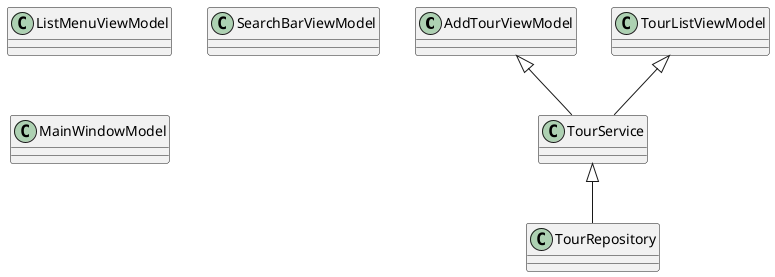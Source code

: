 @startuml
'https://plantuml.com/class-diagram

class AddTourViewModel
class ListMenuViewModel
class SearchBarViewModel
class TourListViewModel
class MainWindowModel

class TourService

class TourRepository

TourListViewModel <|-- TourService
AddTourViewModel <|-- TourService

TourService <|-- TourRepository

@enduml